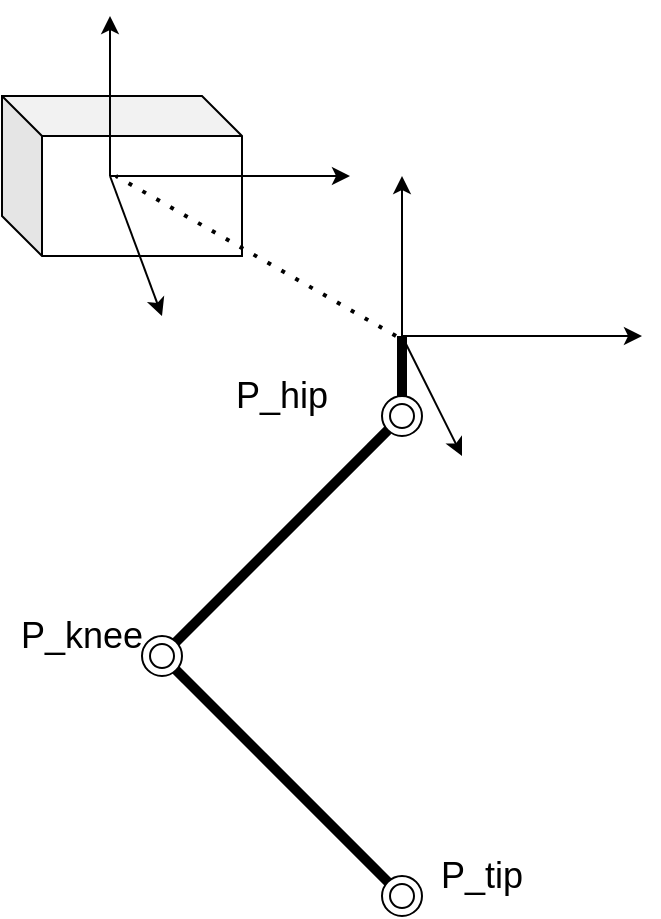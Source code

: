 <mxfile version="13.6.2" type="device"><diagram id="9Fw3qxChACAiXDpqVs8W" name="Page-1"><mxGraphModel dx="857" dy="652" grid="1" gridSize="10" guides="1" tooltips="1" connect="1" arrows="1" fold="1" page="1" pageScale="1" pageWidth="827" pageHeight="1169" math="1" shadow="0"><root><mxCell id="0"/><mxCell id="1" parent="0"/><mxCell id="j7Pru0cPIGlehmHTfuvy-1" value="" style="shape=cube;whiteSpace=wrap;html=1;boundedLbl=1;backgroundOutline=1;darkOpacity=0.05;darkOpacity2=0.1;" vertex="1" parent="1"><mxGeometry x="240" y="160" width="120" height="80" as="geometry"/></mxCell><mxCell id="j7Pru0cPIGlehmHTfuvy-2" value="" style="endArrow=classic;html=1;" edge="1" parent="1"><mxGeometry width="50" height="50" relative="1" as="geometry"><mxPoint x="294" y="200" as="sourcePoint"/><mxPoint x="414" y="200" as="targetPoint"/></mxGeometry></mxCell><mxCell id="j7Pru0cPIGlehmHTfuvy-3" value="" style="endArrow=classic;html=1;" edge="1" parent="1"><mxGeometry width="50" height="50" relative="1" as="geometry"><mxPoint x="294" y="200" as="sourcePoint"/><mxPoint x="320" y="270" as="targetPoint"/></mxGeometry></mxCell><mxCell id="j7Pru0cPIGlehmHTfuvy-4" value="" style="endArrow=classic;html=1;" edge="1" parent="1"><mxGeometry width="50" height="50" relative="1" as="geometry"><mxPoint x="294" y="200" as="sourcePoint"/><mxPoint x="294" y="120" as="targetPoint"/></mxGeometry></mxCell><mxCell id="j7Pru0cPIGlehmHTfuvy-5" value="" style="endArrow=none;dashed=1;html=1;dashPattern=1 3;strokeWidth=2;" edge="1" parent="1"><mxGeometry width="50" height="50" relative="1" as="geometry"><mxPoint x="437" y="280" as="sourcePoint"/><mxPoint x="297" y="200" as="targetPoint"/></mxGeometry></mxCell><mxCell id="j7Pru0cPIGlehmHTfuvy-6" value="" style="endArrow=classic;html=1;" edge="1" parent="1"><mxGeometry width="50" height="50" relative="1" as="geometry"><mxPoint x="440" y="280" as="sourcePoint"/><mxPoint x="560" y="280" as="targetPoint"/></mxGeometry></mxCell><mxCell id="j7Pru0cPIGlehmHTfuvy-7" value="" style="endArrow=classic;html=1;" edge="1" parent="1"><mxGeometry width="50" height="50" relative="1" as="geometry"><mxPoint x="440" y="280" as="sourcePoint"/><mxPoint x="470" y="340" as="targetPoint"/></mxGeometry></mxCell><mxCell id="j7Pru0cPIGlehmHTfuvy-8" value="" style="endArrow=classic;html=1;" edge="1" parent="1"><mxGeometry width="50" height="50" relative="1" as="geometry"><mxPoint x="440" y="280" as="sourcePoint"/><mxPoint x="440" y="200" as="targetPoint"/></mxGeometry></mxCell><mxCell id="j7Pru0cPIGlehmHTfuvy-9" value="" style="endArrow=none;html=1;strokeWidth=5;" edge="1" parent="1" source="j7Pru0cPIGlehmHTfuvy-17"><mxGeometry width="50" height="50" relative="1" as="geometry"><mxPoint x="320" y="440" as="sourcePoint"/><mxPoint x="440" y="320" as="targetPoint"/></mxGeometry></mxCell><mxCell id="j7Pru0cPIGlehmHTfuvy-10" value="" style="endArrow=none;html=1;strokeWidth=5;" edge="1" parent="1"><mxGeometry width="50" height="50" relative="1" as="geometry"><mxPoint x="320" y="440" as="sourcePoint"/><mxPoint x="440" y="560" as="targetPoint"/></mxGeometry></mxCell><mxCell id="j7Pru0cPIGlehmHTfuvy-13" value="" style="endArrow=none;html=1;strokeWidth=5;" edge="1" parent="1"><mxGeometry width="50" height="50" relative="1" as="geometry"><mxPoint x="440" y="320" as="sourcePoint"/><mxPoint x="440" y="280" as="targetPoint"/></mxGeometry></mxCell><mxCell id="j7Pru0cPIGlehmHTfuvy-14" value="P_tip" style="text;html=1;strokeColor=none;fillColor=none;align=center;verticalAlign=middle;whiteSpace=wrap;rounded=0;strokeWidth=1;fontSize=18;" vertex="1" parent="1"><mxGeometry x="460" y="540" width="40" height="20" as="geometry"/></mxCell><mxCell id="j7Pru0cPIGlehmHTfuvy-15" value="P_knee" style="text;html=1;strokeColor=none;fillColor=none;align=center;verticalAlign=middle;whiteSpace=wrap;rounded=0;strokeWidth=1;fontSize=18;" vertex="1" parent="1"><mxGeometry x="260" y="420" width="40" height="20" as="geometry"/></mxCell><mxCell id="j7Pru0cPIGlehmHTfuvy-16" value="P_hip" style="text;html=1;strokeColor=none;fillColor=none;align=center;verticalAlign=middle;whiteSpace=wrap;rounded=0;strokeWidth=1;fontSize=18;" vertex="1" parent="1"><mxGeometry x="360" y="300" width="40" height="20" as="geometry"/></mxCell><mxCell id="j7Pru0cPIGlehmHTfuvy-17" value="" style="ellipse;shape=doubleEllipse;whiteSpace=wrap;html=1;aspect=fixed;strokeWidth=1;fontSize=18;" vertex="1" parent="1"><mxGeometry x="430" y="310" width="20" height="20" as="geometry"/></mxCell><mxCell id="j7Pru0cPIGlehmHTfuvy-18" value="" style="endArrow=none;html=1;strokeWidth=5;" edge="1" parent="1" target="j7Pru0cPIGlehmHTfuvy-17"><mxGeometry width="50" height="50" relative="1" as="geometry"><mxPoint x="320" y="440" as="sourcePoint"/><mxPoint x="440" y="320" as="targetPoint"/></mxGeometry></mxCell><mxCell id="j7Pru0cPIGlehmHTfuvy-19" value="" style="ellipse;shape=doubleEllipse;whiteSpace=wrap;html=1;aspect=fixed;strokeWidth=1;fontSize=18;" vertex="1" parent="1"><mxGeometry x="310" y="430" width="20" height="20" as="geometry"/></mxCell><mxCell id="j7Pru0cPIGlehmHTfuvy-20" value="" style="ellipse;shape=doubleEllipse;whiteSpace=wrap;html=1;aspect=fixed;strokeWidth=1;fontSize=18;" vertex="1" parent="1"><mxGeometry x="430" y="550" width="20" height="20" as="geometry"/></mxCell></root></mxGraphModel></diagram></mxfile>